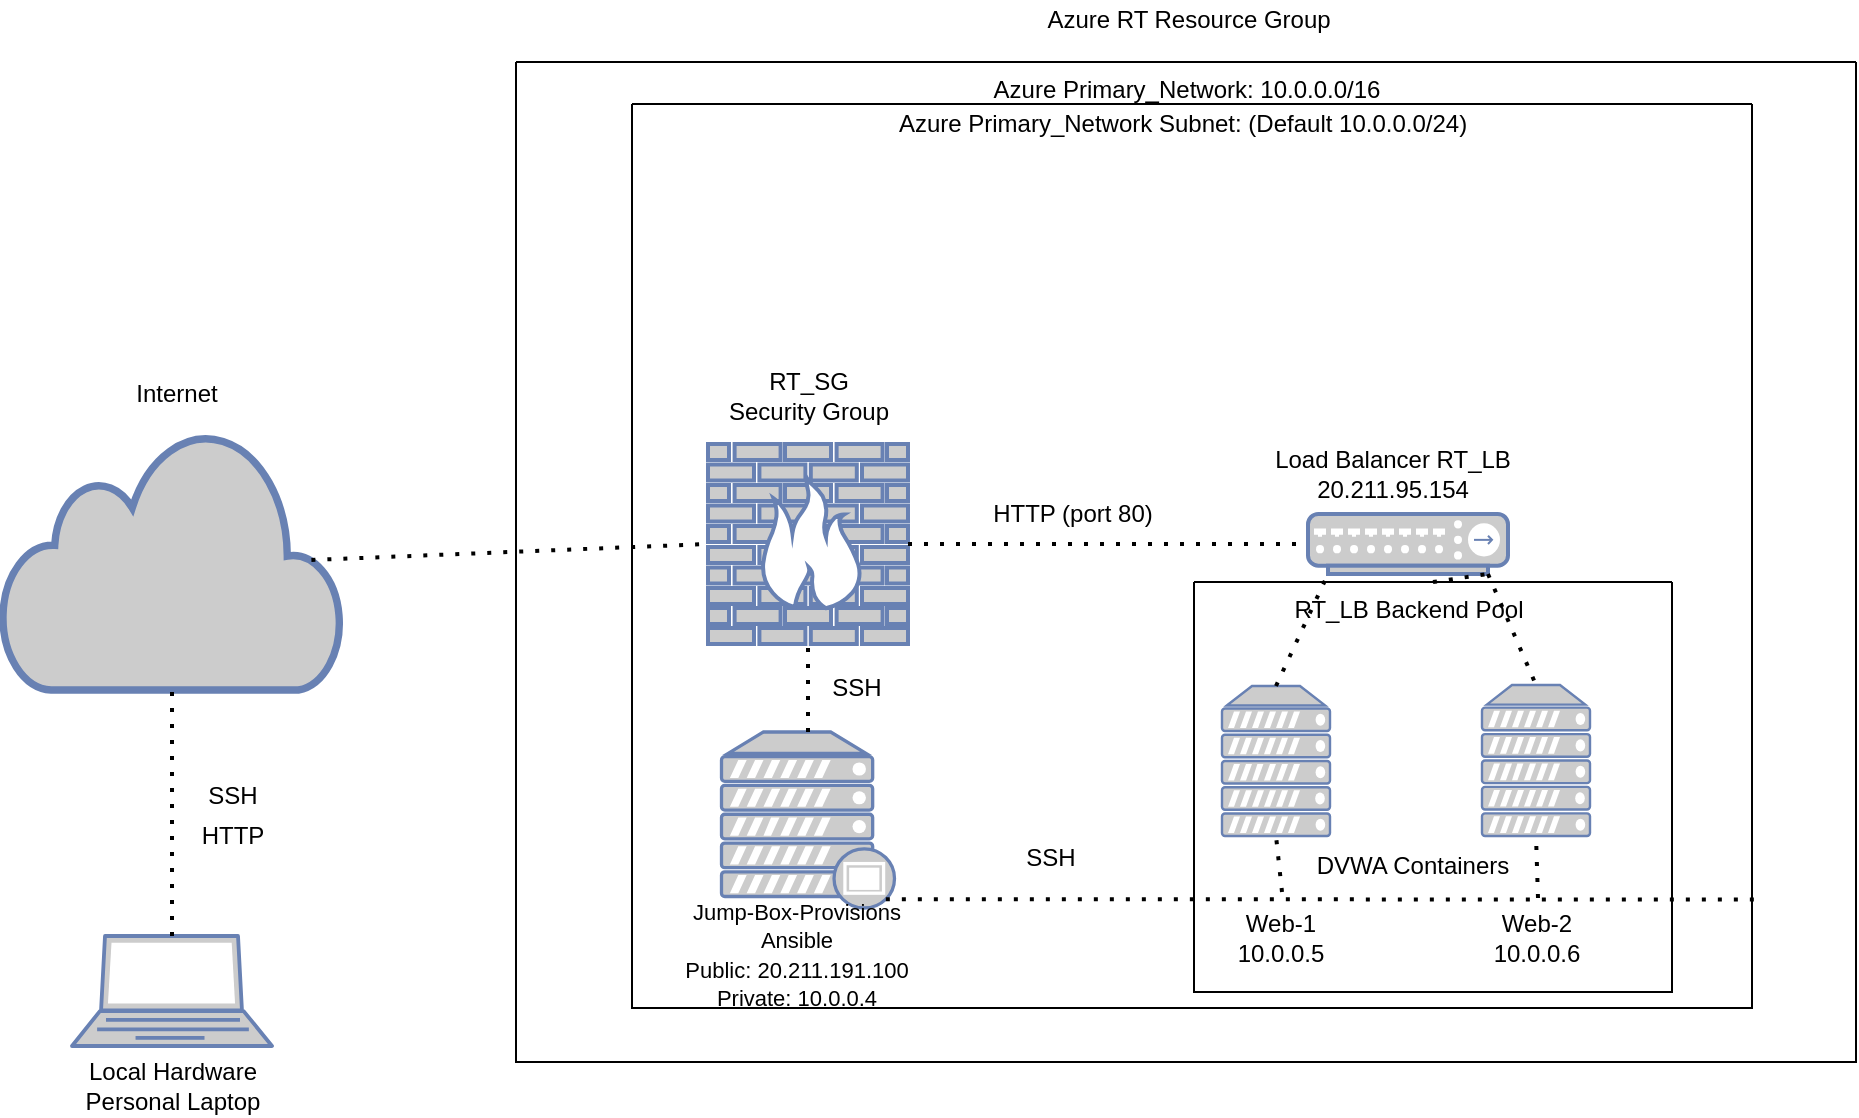 <mxfile version="18.0.0" type="google"><diagram id="qfoGoUIW9G9cLJBeEdAD" name="Page-1"><mxGraphModel grid="0" page="1" gridSize="10" guides="1" tooltips="1" connect="1" arrows="1" fold="1" pageScale="1" pageWidth="1100" pageHeight="850" math="0" shadow="0"><root><mxCell id="0"/><mxCell id="1" parent="0"/><mxCell id="LzgEe6qzZx2e3fpo_Dkm-1" value="" style="html=1;outlineConnect=0;fillColor=#CCCCCC;strokeColor=#6881B3;gradientColor=none;gradientDirection=north;strokeWidth=2;shape=mxgraph.networks.cloud;fontColor=#ffffff;" vertex="1" parent="1"><mxGeometry x="122" y="375" width="170" height="130" as="geometry"/></mxCell><mxCell id="LzgEe6qzZx2e3fpo_Dkm-3" value="" style="fontColor=#0066CC;verticalAlign=top;verticalLabelPosition=bottom;labelPosition=center;align=center;html=1;outlineConnect=0;fillColor=#CCCCCC;strokeColor=#6881B3;gradientColor=none;gradientDirection=north;strokeWidth=2;shape=mxgraph.networks.laptop;" vertex="1" parent="1"><mxGeometry x="157" y="628" width="100" height="55" as="geometry"/></mxCell><mxCell id="LzgEe6qzZx2e3fpo_Dkm-5" value="Local Hardware&lt;br&gt;Personal Laptop" style="text;html=1;resizable=0;autosize=1;align=center;verticalAlign=middle;points=[];fillColor=none;strokeColor=none;rounded=0;" vertex="1" parent="1"><mxGeometry x="157" y="688" width="100" height="30" as="geometry"/></mxCell><mxCell id="LzgEe6qzZx2e3fpo_Dkm-6" value="SSH" style="text;html=1;align=center;verticalAlign=middle;resizable=0;points=[];autosize=1;strokeColor=none;fillColor=none;" vertex="1" parent="1"><mxGeometry x="217" y="548" width="40" height="20" as="geometry"/></mxCell><mxCell id="LzgEe6qzZx2e3fpo_Dkm-7" value="HTTP" style="text;html=1;align=center;verticalAlign=middle;resizable=0;points=[];autosize=1;strokeColor=none;fillColor=none;" vertex="1" parent="1"><mxGeometry x="212" y="568" width="50" height="20" as="geometry"/></mxCell><mxCell id="LzgEe6qzZx2e3fpo_Dkm-8" value="Internet" style="text;html=1;align=center;verticalAlign=middle;resizable=0;points=[];autosize=1;strokeColor=none;fillColor=none;" vertex="1" parent="1"><mxGeometry x="179" y="347" width="60" height="20" as="geometry"/></mxCell><mxCell id="LzgEe6qzZx2e3fpo_Dkm-12" value="" style="endArrow=none;dashed=1;html=1;dashPattern=1 3;strokeWidth=2;rounded=0;entryX=0.5;entryY=1;entryDx=0;entryDy=0;entryPerimeter=0;exitX=0.5;exitY=0;exitDx=0;exitDy=0;exitPerimeter=0;" edge="1" parent="1" source="LzgEe6qzZx2e3fpo_Dkm-3" target="LzgEe6qzZx2e3fpo_Dkm-1"><mxGeometry width="50" height="50" relative="1" as="geometry"><mxPoint x="155" y="460" as="sourcePoint"/><mxPoint x="205" y="410" as="targetPoint"/></mxGeometry></mxCell><mxCell id="LzgEe6qzZx2e3fpo_Dkm-13" value="" style="endArrow=none;dashed=1;html=1;dashPattern=1 3;strokeWidth=2;rounded=0;exitX=0.91;exitY=0.5;exitDx=0;exitDy=0;exitPerimeter=0;entryX=0;entryY=0.5;entryDx=0;entryDy=0;entryPerimeter=0;" edge="1" parent="1" source="LzgEe6qzZx2e3fpo_Dkm-1" target="LzgEe6qzZx2e3fpo_Dkm-19"><mxGeometry width="50" height="50" relative="1" as="geometry"><mxPoint x="320" y="380" as="sourcePoint"/><mxPoint x="460" y="335" as="targetPoint"/></mxGeometry></mxCell><mxCell id="LzgEe6qzZx2e3fpo_Dkm-14" value="" style="swimlane;startSize=0;" vertex="1" parent="1"><mxGeometry x="379" y="191" width="670" height="500" as="geometry"/></mxCell><mxCell id="LzgEe6qzZx2e3fpo_Dkm-16" value="" style="swimlane;startSize=0;" vertex="1" parent="LzgEe6qzZx2e3fpo_Dkm-14"><mxGeometry x="58" y="21" width="560" height="452" as="geometry"/></mxCell><mxCell id="LzgEe6qzZx2e3fpo_Dkm-18" value="Azure Primary_Network Subnet: (Default 10.0.0.0/24)" style="text;html=1;align=center;verticalAlign=middle;resizable=0;points=[];autosize=1;strokeColor=none;fillColor=none;" vertex="1" parent="LzgEe6qzZx2e3fpo_Dkm-16"><mxGeometry x="125" width="300" height="20" as="geometry"/></mxCell><mxCell id="LzgEe6qzZx2e3fpo_Dkm-19" value="" style="fontColor=#0066CC;verticalAlign=top;verticalLabelPosition=bottom;labelPosition=center;align=center;html=1;outlineConnect=0;fillColor=#CCCCCC;strokeColor=#6881B3;gradientColor=none;gradientDirection=north;strokeWidth=2;shape=mxgraph.networks.firewall;" vertex="1" parent="LzgEe6qzZx2e3fpo_Dkm-16"><mxGeometry x="38" y="170" width="100" height="100" as="geometry"/></mxCell><mxCell id="LzgEe6qzZx2e3fpo_Dkm-20" value="RT_SG&lt;br&gt;Security Group" style="text;html=1;align=center;verticalAlign=middle;resizable=0;points=[];autosize=1;strokeColor=none;fillColor=none;" vertex="1" parent="LzgEe6qzZx2e3fpo_Dkm-16"><mxGeometry x="43" y="130" width="90" height="32" as="geometry"/></mxCell><mxCell id="LzgEe6qzZx2e3fpo_Dkm-22" value="" style="fontColor=#0066CC;verticalAlign=top;verticalLabelPosition=bottom;labelPosition=center;align=center;html=1;outlineConnect=0;fillColor=#CCCCCC;strokeColor=#6881B3;gradientColor=none;gradientDirection=north;strokeWidth=2;shape=mxgraph.networks.proxy_server;" vertex="1" parent="LzgEe6qzZx2e3fpo_Dkm-16"><mxGeometry x="44.75" y="314" width="86.5" height="88" as="geometry"/></mxCell><mxCell id="LzgEe6qzZx2e3fpo_Dkm-23" value="" style="endArrow=none;dashed=1;html=1;dashPattern=1 3;strokeWidth=2;rounded=0;entryX=0.5;entryY=1;entryDx=0;entryDy=0;entryPerimeter=0;exitX=0.5;exitY=0;exitDx=0;exitDy=0;exitPerimeter=0;" edge="1" parent="LzgEe6qzZx2e3fpo_Dkm-16" source="LzgEe6qzZx2e3fpo_Dkm-22" target="LzgEe6qzZx2e3fpo_Dkm-19"><mxGeometry width="50" height="50" relative="1" as="geometry"><mxPoint x="160" y="320" as="sourcePoint"/><mxPoint x="210" y="270" as="targetPoint"/></mxGeometry></mxCell><mxCell id="LzgEe6qzZx2e3fpo_Dkm-24" value="SSH" style="text;html=1;align=center;verticalAlign=middle;resizable=0;points=[];autosize=1;strokeColor=none;fillColor=none;" vertex="1" parent="LzgEe6qzZx2e3fpo_Dkm-16"><mxGeometry x="94" y="283" width="35" height="18" as="geometry"/></mxCell><mxCell id="LzgEe6qzZx2e3fpo_Dkm-25" value="&lt;font style=&quot;font-size: 11px;&quot;&gt;Jump-Box-Provisions&lt;br&gt;Ansible&lt;br&gt;Public: 20.211.191.100&lt;br&gt;Private: 10.0.0.4&lt;/font&gt;" style="text;html=1;align=center;verticalAlign=middle;resizable=0;points=[];autosize=1;strokeColor=none;fillColor=none;" vertex="1" parent="LzgEe6qzZx2e3fpo_Dkm-16"><mxGeometry x="21" y="393" width="122" height="64" as="geometry"/></mxCell><mxCell id="LzgEe6qzZx2e3fpo_Dkm-26" value="" style="endArrow=none;dashed=1;html=1;dashPattern=1 3;strokeWidth=2;rounded=0;exitX=1;exitY=0.5;exitDx=0;exitDy=0;exitPerimeter=0;entryX=0;entryY=0.5;entryDx=0;entryDy=0;entryPerimeter=0;" edge="1" parent="LzgEe6qzZx2e3fpo_Dkm-16" source="LzgEe6qzZx2e3fpo_Dkm-19" target="LzgEe6qzZx2e3fpo_Dkm-29"><mxGeometry width="50" height="50" relative="1" as="geometry"><mxPoint x="250" y="225" as="sourcePoint"/><mxPoint x="300" y="175" as="targetPoint"/></mxGeometry></mxCell><mxCell id="LzgEe6qzZx2e3fpo_Dkm-29" value="" style="fontColor=#0066CC;verticalAlign=top;verticalLabelPosition=bottom;labelPosition=center;align=center;html=1;outlineConnect=0;fillColor=#CCCCCC;strokeColor=#6881B3;gradientColor=none;gradientDirection=north;strokeWidth=2;shape=mxgraph.networks.hub;" vertex="1" parent="LzgEe6qzZx2e3fpo_Dkm-16"><mxGeometry x="338" y="205" width="100" height="30" as="geometry"/></mxCell><mxCell id="LzgEe6qzZx2e3fpo_Dkm-31" value="" style="fontColor=#0066CC;verticalAlign=top;verticalLabelPosition=bottom;labelPosition=center;align=center;html=1;outlineConnect=0;fillColor=#CCCCCC;strokeColor=#6881B3;gradientColor=none;gradientDirection=north;strokeWidth=2;shape=mxgraph.networks.server;" vertex="1" parent="LzgEe6qzZx2e3fpo_Dkm-16"><mxGeometry x="295" y="291" width="54" height="75" as="geometry"/></mxCell><mxCell id="LzgEe6qzZx2e3fpo_Dkm-32" value="" style="fontColor=#0066CC;verticalAlign=top;verticalLabelPosition=bottom;labelPosition=center;align=center;html=1;outlineConnect=0;fillColor=#CCCCCC;strokeColor=#6881B3;gradientColor=none;gradientDirection=north;strokeWidth=2;shape=mxgraph.networks.server;" vertex="1" parent="LzgEe6qzZx2e3fpo_Dkm-16"><mxGeometry x="425" y="290.5" width="54" height="75.5" as="geometry"/></mxCell><mxCell id="LzgEe6qzZx2e3fpo_Dkm-33" value="" style="endArrow=none;dashed=1;html=1;dashPattern=1 3;strokeWidth=2;rounded=0;exitX=0.95;exitY=0.95;exitDx=0;exitDy=0;exitPerimeter=0;entryX=1.002;entryY=0.88;entryDx=0;entryDy=0;entryPerimeter=0;" edge="1" parent="LzgEe6qzZx2e3fpo_Dkm-16" source="LzgEe6qzZx2e3fpo_Dkm-22" target="LzgEe6qzZx2e3fpo_Dkm-16"><mxGeometry width="50" height="50" relative="1" as="geometry"><mxPoint x="203" y="388" as="sourcePoint"/><mxPoint x="253" y="338" as="targetPoint"/></mxGeometry></mxCell><mxCell id="LzgEe6qzZx2e3fpo_Dkm-34" value="" style="endArrow=none;dashed=1;html=1;dashPattern=1 3;strokeWidth=2;rounded=0;entryX=0.5;entryY=1;entryDx=0;entryDy=0;entryPerimeter=0;" edge="1" parent="LzgEe6qzZx2e3fpo_Dkm-16" target="LzgEe6qzZx2e3fpo_Dkm-31"><mxGeometry width="50" height="50" relative="1" as="geometry"><mxPoint x="325" y="394" as="sourcePoint"/><mxPoint x="278" y="303.25" as="targetPoint"/></mxGeometry></mxCell><mxCell id="LzgEe6qzZx2e3fpo_Dkm-36" value="" style="endArrow=none;dashed=1;html=1;dashPattern=1 3;strokeWidth=2;rounded=0;entryX=0.1;entryY=1;entryDx=0;entryDy=0;entryPerimeter=0;exitX=0.5;exitY=0;exitDx=0;exitDy=0;exitPerimeter=0;" edge="1" parent="LzgEe6qzZx2e3fpo_Dkm-16" source="LzgEe6qzZx2e3fpo_Dkm-31" target="LzgEe6qzZx2e3fpo_Dkm-29"><mxGeometry width="50" height="50" relative="1" as="geometry"><mxPoint x="92" y="188" as="sourcePoint"/><mxPoint x="142" y="138" as="targetPoint"/></mxGeometry></mxCell><mxCell id="LzgEe6qzZx2e3fpo_Dkm-37" value="" style="endArrow=none;dashed=1;html=1;dashPattern=1 3;strokeWidth=2;rounded=0;entryX=0.9;entryY=1;entryDx=0;entryDy=0;entryPerimeter=0;exitX=0.5;exitY=0;exitDx=0;exitDy=0;exitPerimeter=0;startArrow=none;" edge="1" parent="LzgEe6qzZx2e3fpo_Dkm-16" source="LzgEe6qzZx2e3fpo_Dkm-38" target="LzgEe6qzZx2e3fpo_Dkm-29"><mxGeometry width="50" height="50" relative="1" as="geometry"><mxPoint x="92" y="188" as="sourcePoint"/><mxPoint x="142" y="138" as="targetPoint"/></mxGeometry></mxCell><mxCell id="LzgEe6qzZx2e3fpo_Dkm-38" value="" style="swimlane;startSize=0;" vertex="1" parent="LzgEe6qzZx2e3fpo_Dkm-16"><mxGeometry x="281" y="239" width="239" height="205" as="geometry"/></mxCell><mxCell id="LzgEe6qzZx2e3fpo_Dkm-43" value="Web-1&lt;br&gt;10.0.0.5" style="text;html=1;align=center;verticalAlign=middle;resizable=0;points=[];autosize=1;strokeColor=none;fillColor=none;" vertex="1" parent="LzgEe6qzZx2e3fpo_Dkm-38"><mxGeometry x="16" y="162" width="53" height="32" as="geometry"/></mxCell><mxCell id="LzgEe6qzZx2e3fpo_Dkm-44" value="RT_LB Backend Pool" style="text;html=1;align=center;verticalAlign=middle;resizable=0;points=[];autosize=1;strokeColor=none;fillColor=none;" vertex="1" parent="LzgEe6qzZx2e3fpo_Dkm-38"><mxGeometry x="44.5" y="5" width="125" height="18" as="geometry"/></mxCell><mxCell id="LzgEe6qzZx2e3fpo_Dkm-45" value="Web-2&lt;br&gt;10.0.0.6" style="text;html=1;align=center;verticalAlign=middle;resizable=0;points=[];autosize=1;strokeColor=none;fillColor=none;" vertex="1" parent="LzgEe6qzZx2e3fpo_Dkm-38"><mxGeometry x="144" y="162" width="53" height="32" as="geometry"/></mxCell><mxCell id="LzgEe6qzZx2e3fpo_Dkm-46" value="DVWA Containers" style="text;html=1;align=center;verticalAlign=middle;resizable=0;points=[];autosize=1;strokeColor=none;fillColor=none;" vertex="1" parent="LzgEe6qzZx2e3fpo_Dkm-38"><mxGeometry x="56" y="133" width="106" height="18" as="geometry"/></mxCell><mxCell id="LzgEe6qzZx2e3fpo_Dkm-41" value="" style="endArrow=none;dashed=1;html=1;dashPattern=1 3;strokeWidth=2;rounded=0;entryX=0.5;entryY=0;entryDx=0;entryDy=0;entryPerimeter=0;exitX=0.9;exitY=1;exitDx=0;exitDy=0;exitPerimeter=0;" edge="1" parent="LzgEe6qzZx2e3fpo_Dkm-16" source="LzgEe6qzZx2e3fpo_Dkm-29" target="LzgEe6qzZx2e3fpo_Dkm-32"><mxGeometry width="50" height="50" relative="1" as="geometry"><mxPoint x="92" y="188" as="sourcePoint"/><mxPoint x="142" y="138" as="targetPoint"/></mxGeometry></mxCell><mxCell id="LzgEe6qzZx2e3fpo_Dkm-48" value="HTTP (port 80)" style="text;html=1;align=center;verticalAlign=middle;resizable=0;points=[];autosize=1;strokeColor=none;fillColor=none;" vertex="1" parent="LzgEe6qzZx2e3fpo_Dkm-16"><mxGeometry x="175" y="196" width="90" height="18" as="geometry"/></mxCell><mxCell id="LzgEe6qzZx2e3fpo_Dkm-17" value="Azure Primary_Network: 10.0.0.0/16" style="text;html=1;align=center;verticalAlign=middle;resizable=0;points=[];autosize=1;strokeColor=none;fillColor=none;" vertex="1" parent="LzgEe6qzZx2e3fpo_Dkm-14"><mxGeometry x="230" y="4" width="210" height="20" as="geometry"/></mxCell><mxCell id="LzgEe6qzZx2e3fpo_Dkm-15" value="Azure RT Resource Group" style="text;html=1;align=center;verticalAlign=middle;resizable=0;points=[];autosize=1;strokeColor=none;fillColor=none;" vertex="1" parent="1"><mxGeometry x="635" y="160" width="160" height="20" as="geometry"/></mxCell><mxCell id="LzgEe6qzZx2e3fpo_Dkm-30" value="Load Balancer RT_LB&lt;br&gt;20.211.95.154" style="text;html=1;align=center;verticalAlign=middle;resizable=0;points=[];autosize=1;strokeColor=none;fillColor=none;" vertex="1" parent="1"><mxGeometry x="753" y="381" width="128" height="32" as="geometry"/></mxCell><mxCell id="LzgEe6qzZx2e3fpo_Dkm-35" value="" style="endArrow=none;dashed=1;html=1;dashPattern=1 3;strokeWidth=2;rounded=0;entryX=0.5;entryY=1;entryDx=0;entryDy=0;entryPerimeter=0;" edge="1" parent="1" target="LzgEe6qzZx2e3fpo_Dkm-32"><mxGeometry width="50" height="50" relative="1" as="geometry"><mxPoint x="890" y="609" as="sourcePoint"/><mxPoint x="578" y="351" as="targetPoint"/></mxGeometry></mxCell><mxCell id="LzgEe6qzZx2e3fpo_Dkm-47" value="SSH" style="text;html=1;align=center;verticalAlign=middle;resizable=0;points=[];autosize=1;strokeColor=none;fillColor=none;" vertex="1" parent="1"><mxGeometry x="628" y="580" width="35" height="18" as="geometry"/></mxCell></root></mxGraphModel></diagram></mxfile>